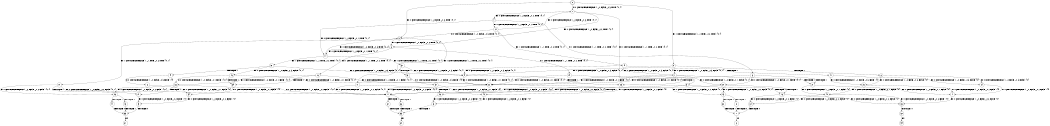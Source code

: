 digraph BCG {
size = "7, 10.5";
center = TRUE;
node [shape = circle];
0 [peripheries = 2];
0 -> 1 [label = "EX !0 !ATOMIC_EXCH_BRANCH (1, +0, FALSE, +0, 3, TRUE) !{0, 1}"];
0 -> 2 [label = "EX !1 !ATOMIC_EXCH_BRANCH (1, +1, TRUE, +0, 2, TRUE) !{0, 1}"];
0 -> 3 [label = "EX !0 !ATOMIC_EXCH_BRANCH (1, +0, FALSE, +0, 3, TRUE) !{0, 1}"];
1 -> 4 [label = "EX !0 !ATOMIC_EXCH_BRANCH (1, +0, FALSE, +0, 2, TRUE) !{0, 1}"];
1 -> 5 [label = "EX !1 !ATOMIC_EXCH_BRANCH (1, +1, TRUE, +0, 2, TRUE) !{0, 1}"];
1 -> 6 [label = "EX !0 !ATOMIC_EXCH_BRANCH (1, +0, FALSE, +0, 2, TRUE) !{0, 1}"];
2 -> 7 [label = "EX !0 !ATOMIC_EXCH_BRANCH (1, +0, FALSE, +0, 3, FALSE) !{0, 1}"];
2 -> 8 [label = "TERMINATE !1"];
2 -> 9 [label = "EX !0 !ATOMIC_EXCH_BRANCH (1, +0, FALSE, +0, 3, FALSE) !{0, 1}"];
3 -> 10 [label = "EX !1 !ATOMIC_EXCH_BRANCH (1, +1, TRUE, +0, 2, TRUE) !{0, 1}"];
3 -> 6 [label = "EX !0 !ATOMIC_EXCH_BRANCH (1, +0, FALSE, +0, 2, TRUE) !{0, 1}"];
3 -> 11 [label = "EX !1 !ATOMIC_EXCH_BRANCH (1, +1, TRUE, +0, 2, TRUE) !{0, 1}"];
4 -> 12 [label = "EX !0 !ATOMIC_EXCH_BRANCH (1, +0, FALSE, +0, 1, TRUE) !{0, 1}"];
4 -> 13 [label = "EX !1 !ATOMIC_EXCH_BRANCH (1, +1, TRUE, +0, 2, TRUE) !{0, 1}"];
4 -> 14 [label = "EX !0 !ATOMIC_EXCH_BRANCH (1, +0, FALSE, +0, 1, TRUE) !{0, 1}"];
5 -> 15 [label = "EX !0 !ATOMIC_EXCH_BRANCH (1, +0, FALSE, +0, 2, FALSE) !{0, 1}"];
5 -> 16 [label = "TERMINATE !1"];
5 -> 17 [label = "EX !0 !ATOMIC_EXCH_BRANCH (1, +0, FALSE, +0, 2, FALSE) !{0, 1}"];
6 -> 18 [label = "EX !1 !ATOMIC_EXCH_BRANCH (1, +1, TRUE, +0, 2, TRUE) !{0, 1}"];
6 -> 14 [label = "EX !0 !ATOMIC_EXCH_BRANCH (1, +0, FALSE, +0, 1, TRUE) !{0, 1}"];
6 -> 19 [label = "EX !1 !ATOMIC_EXCH_BRANCH (1, +1, TRUE, +0, 2, TRUE) !{0, 1}"];
7 -> 20 [label = "EX !0 !ATOMIC_EXCH_BRANCH (1, +0, FALSE, +0, 1, FALSE) !{0, 1}"];
7 -> 21 [label = "TERMINATE !1"];
7 -> 22 [label = "EX !0 !ATOMIC_EXCH_BRANCH (1, +0, FALSE, +0, 1, FALSE) !{0, 1}"];
8 -> 23 [label = "EX !0 !ATOMIC_EXCH_BRANCH (1, +0, FALSE, +0, 3, FALSE) !{0}"];
8 -> 24 [label = "EX !0 !ATOMIC_EXCH_BRANCH (1, +0, FALSE, +0, 3, FALSE) !{0}"];
9 -> 22 [label = "EX !0 !ATOMIC_EXCH_BRANCH (1, +0, FALSE, +0, 1, FALSE) !{0, 1}"];
9 -> 25 [label = "TERMINATE !1"];
10 -> 26 [label = "EX !0 !ATOMIC_EXCH_BRANCH (1, +0, FALSE, +0, 2, FALSE) !{0, 1}"];
10 -> 27 [label = "TERMINATE !1"];
10 -> 17 [label = "EX !0 !ATOMIC_EXCH_BRANCH (1, +0, FALSE, +0, 2, FALSE) !{0, 1}"];
11 -> 17 [label = "EX !0 !ATOMIC_EXCH_BRANCH (1, +0, FALSE, +0, 2, FALSE) !{0, 1}"];
11 -> 28 [label = "TERMINATE !1"];
12 -> 1 [label = "EX !0 !ATOMIC_EXCH_BRANCH (1, +0, FALSE, +0, 3, TRUE) !{0, 1}"];
12 -> 29 [label = "EX !1 !ATOMIC_EXCH_BRANCH (1, +1, TRUE, +0, 2, TRUE) !{0, 1}"];
12 -> 3 [label = "EX !0 !ATOMIC_EXCH_BRANCH (1, +0, FALSE, +0, 3, TRUE) !{0, 1}"];
13 -> 20 [label = "EX !0 !ATOMIC_EXCH_BRANCH (1, +0, FALSE, +0, 1, FALSE) !{0, 1}"];
13 -> 21 [label = "TERMINATE !1"];
13 -> 22 [label = "EX !0 !ATOMIC_EXCH_BRANCH (1, +0, FALSE, +0, 1, FALSE) !{0, 1}"];
14 -> 30 [label = "EX !1 !ATOMIC_EXCH_BRANCH (1, +1, TRUE, +0, 2, TRUE) !{0, 1}"];
14 -> 3 [label = "EX !0 !ATOMIC_EXCH_BRANCH (1, +0, FALSE, +0, 3, TRUE) !{0, 1}"];
14 -> 31 [label = "EX !1 !ATOMIC_EXCH_BRANCH (1, +1, TRUE, +0, 2, TRUE) !{0, 1}"];
15 -> 32 [label = "TERMINATE !0"];
15 -> 33 [label = "TERMINATE !1"];
16 -> 34 [label = "EX !0 !ATOMIC_EXCH_BRANCH (1, +0, FALSE, +0, 2, FALSE) !{0}"];
16 -> 35 [label = "EX !0 !ATOMIC_EXCH_BRANCH (1, +0, FALSE, +0, 2, FALSE) !{0}"];
17 -> 36 [label = "TERMINATE !0"];
17 -> 37 [label = "TERMINATE !1"];
18 -> 38 [label = "EX !0 !ATOMIC_EXCH_BRANCH (1, +0, FALSE, +0, 1, FALSE) !{0, 1}"];
18 -> 39 [label = "TERMINATE !1"];
18 -> 22 [label = "EX !0 !ATOMIC_EXCH_BRANCH (1, +0, FALSE, +0, 1, FALSE) !{0, 1}"];
19 -> 22 [label = "EX !0 !ATOMIC_EXCH_BRANCH (1, +0, FALSE, +0, 1, FALSE) !{0, 1}"];
19 -> 25 [label = "TERMINATE !1"];
20 -> 15 [label = "EX !0 !ATOMIC_EXCH_BRANCH (1, +0, FALSE, +0, 2, FALSE) !{0, 1}"];
20 -> 16 [label = "TERMINATE !1"];
20 -> 17 [label = "EX !0 !ATOMIC_EXCH_BRANCH (1, +0, FALSE, +0, 2, FALSE) !{0, 1}"];
21 -> 40 [label = "EX !0 !ATOMIC_EXCH_BRANCH (1, +0, FALSE, +0, 1, FALSE) !{0}"];
21 -> 41 [label = "EX !0 !ATOMIC_EXCH_BRANCH (1, +0, FALSE, +0, 1, FALSE) !{0}"];
22 -> 17 [label = "EX !0 !ATOMIC_EXCH_BRANCH (1, +0, FALSE, +0, 2, FALSE) !{0, 1}"];
22 -> 28 [label = "TERMINATE !1"];
23 -> 40 [label = "EX !0 !ATOMIC_EXCH_BRANCH (1, +0, FALSE, +0, 1, FALSE) !{0}"];
23 -> 41 [label = "EX !0 !ATOMIC_EXCH_BRANCH (1, +0, FALSE, +0, 1, FALSE) !{0}"];
24 -> 41 [label = "EX !0 !ATOMIC_EXCH_BRANCH (1, +0, FALSE, +0, 1, FALSE) !{0}"];
25 -> 42 [label = "EX !0 !ATOMIC_EXCH_BRANCH (1, +0, FALSE, +0, 1, FALSE) !{0}"];
26 -> 43 [label = "TERMINATE !0"];
26 -> 44 [label = "TERMINATE !1"];
27 -> 45 [label = "EX !0 !ATOMIC_EXCH_BRANCH (1, +0, FALSE, +0, 2, FALSE) !{0}"];
28 -> 46 [label = "EX !0 !ATOMIC_EXCH_BRANCH (1, +0, FALSE, +0, 2, FALSE) !{0}"];
29 -> 7 [label = "EX !0 !ATOMIC_EXCH_BRANCH (1, +0, FALSE, +0, 3, FALSE) !{0, 1}"];
29 -> 47 [label = "TERMINATE !1"];
29 -> 9 [label = "EX !0 !ATOMIC_EXCH_BRANCH (1, +0, FALSE, +0, 3, FALSE) !{0, 1}"];
30 -> 48 [label = "EX !0 !ATOMIC_EXCH_BRANCH (1, +0, FALSE, +0, 3, FALSE) !{0, 1}"];
30 -> 49 [label = "TERMINATE !1"];
30 -> 9 [label = "EX !0 !ATOMIC_EXCH_BRANCH (1, +0, FALSE, +0, 3, FALSE) !{0, 1}"];
31 -> 9 [label = "EX !0 !ATOMIC_EXCH_BRANCH (1, +0, FALSE, +0, 3, FALSE) !{0, 1}"];
31 -> 50 [label = "TERMINATE !1"];
32 -> 51 [label = "TERMINATE !1"];
33 -> 51 [label = "TERMINATE !0"];
34 -> 51 [label = "TERMINATE !0"];
35 -> 52 [label = "TERMINATE !0"];
36 -> 53 [label = "TERMINATE !1"];
37 -> 53 [label = "TERMINATE !0"];
38 -> 26 [label = "EX !0 !ATOMIC_EXCH_BRANCH (1, +0, FALSE, +0, 2, FALSE) !{0, 1}"];
38 -> 27 [label = "TERMINATE !1"];
38 -> 17 [label = "EX !0 !ATOMIC_EXCH_BRANCH (1, +0, FALSE, +0, 2, FALSE) !{0, 1}"];
39 -> 54 [label = "EX !0 !ATOMIC_EXCH_BRANCH (1, +0, FALSE, +0, 1, FALSE) !{0}"];
40 -> 34 [label = "EX !0 !ATOMIC_EXCH_BRANCH (1, +0, FALSE, +0, 2, FALSE) !{0}"];
40 -> 35 [label = "EX !0 !ATOMIC_EXCH_BRANCH (1, +0, FALSE, +0, 2, FALSE) !{0}"];
41 -> 35 [label = "EX !0 !ATOMIC_EXCH_BRANCH (1, +0, FALSE, +0, 2, FALSE) !{0}"];
42 -> 46 [label = "EX !0 !ATOMIC_EXCH_BRANCH (1, +0, FALSE, +0, 2, FALSE) !{0}"];
43 -> 55 [label = "TERMINATE !1"];
44 -> 55 [label = "TERMINATE !0"];
45 -> 55 [label = "TERMINATE !0"];
46 -> 53 [label = "TERMINATE !0"];
47 -> 23 [label = "EX !0 !ATOMIC_EXCH_BRANCH (1, +0, FALSE, +0, 3, FALSE) !{0}"];
47 -> 24 [label = "EX !0 !ATOMIC_EXCH_BRANCH (1, +0, FALSE, +0, 3, FALSE) !{0}"];
48 -> 38 [label = "EX !0 !ATOMIC_EXCH_BRANCH (1, +0, FALSE, +0, 1, FALSE) !{0, 1}"];
48 -> 39 [label = "TERMINATE !1"];
48 -> 22 [label = "EX !0 !ATOMIC_EXCH_BRANCH (1, +0, FALSE, +0, 1, FALSE) !{0, 1}"];
49 -> 56 [label = "EX !0 !ATOMIC_EXCH_BRANCH (1, +0, FALSE, +0, 3, FALSE) !{0}"];
50 -> 57 [label = "EX !0 !ATOMIC_EXCH_BRANCH (1, +0, FALSE, +0, 3, FALSE) !{0}"];
51 -> 58 [label = "exit"];
52 -> 59 [label = "exit"];
53 -> 60 [label = "exit"];
54 -> 45 [label = "EX !0 !ATOMIC_EXCH_BRANCH (1, +0, FALSE, +0, 2, FALSE) !{0}"];
55 -> 61 [label = "exit"];
56 -> 54 [label = "EX !0 !ATOMIC_EXCH_BRANCH (1, +0, FALSE, +0, 1, FALSE) !{0}"];
57 -> 42 [label = "EX !0 !ATOMIC_EXCH_BRANCH (1, +0, FALSE, +0, 1, FALSE) !{0}"];
}
